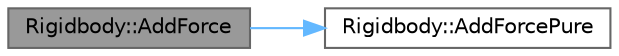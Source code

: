 digraph "Rigidbody::AddForce"
{
 // LATEX_PDF_SIZE
  bgcolor="transparent";
  edge [fontname=Helvetica,fontsize=10,labelfontname=Helvetica,labelfontsize=10];
  node [fontname=Helvetica,fontsize=10,shape=box,height=0.2,width=0.4];
  rankdir="LR";
  Node1 [label="Rigidbody::AddForce",height=0.2,width=0.4,color="gray40", fillcolor="grey60", style="filled", fontcolor="black",tooltip="Adds force, factoring in mass"];
  Node1 -> Node2 [color="steelblue1",style="solid"];
  Node2 [label="Rigidbody::AddForcePure",height=0.2,width=0.4,color="grey40", fillcolor="white", style="filled",URL="$class_rigidbody.html#ab633f234942f4142cb4128883c6c9aa6",tooltip="Adds force, ignoring mass"];
}
